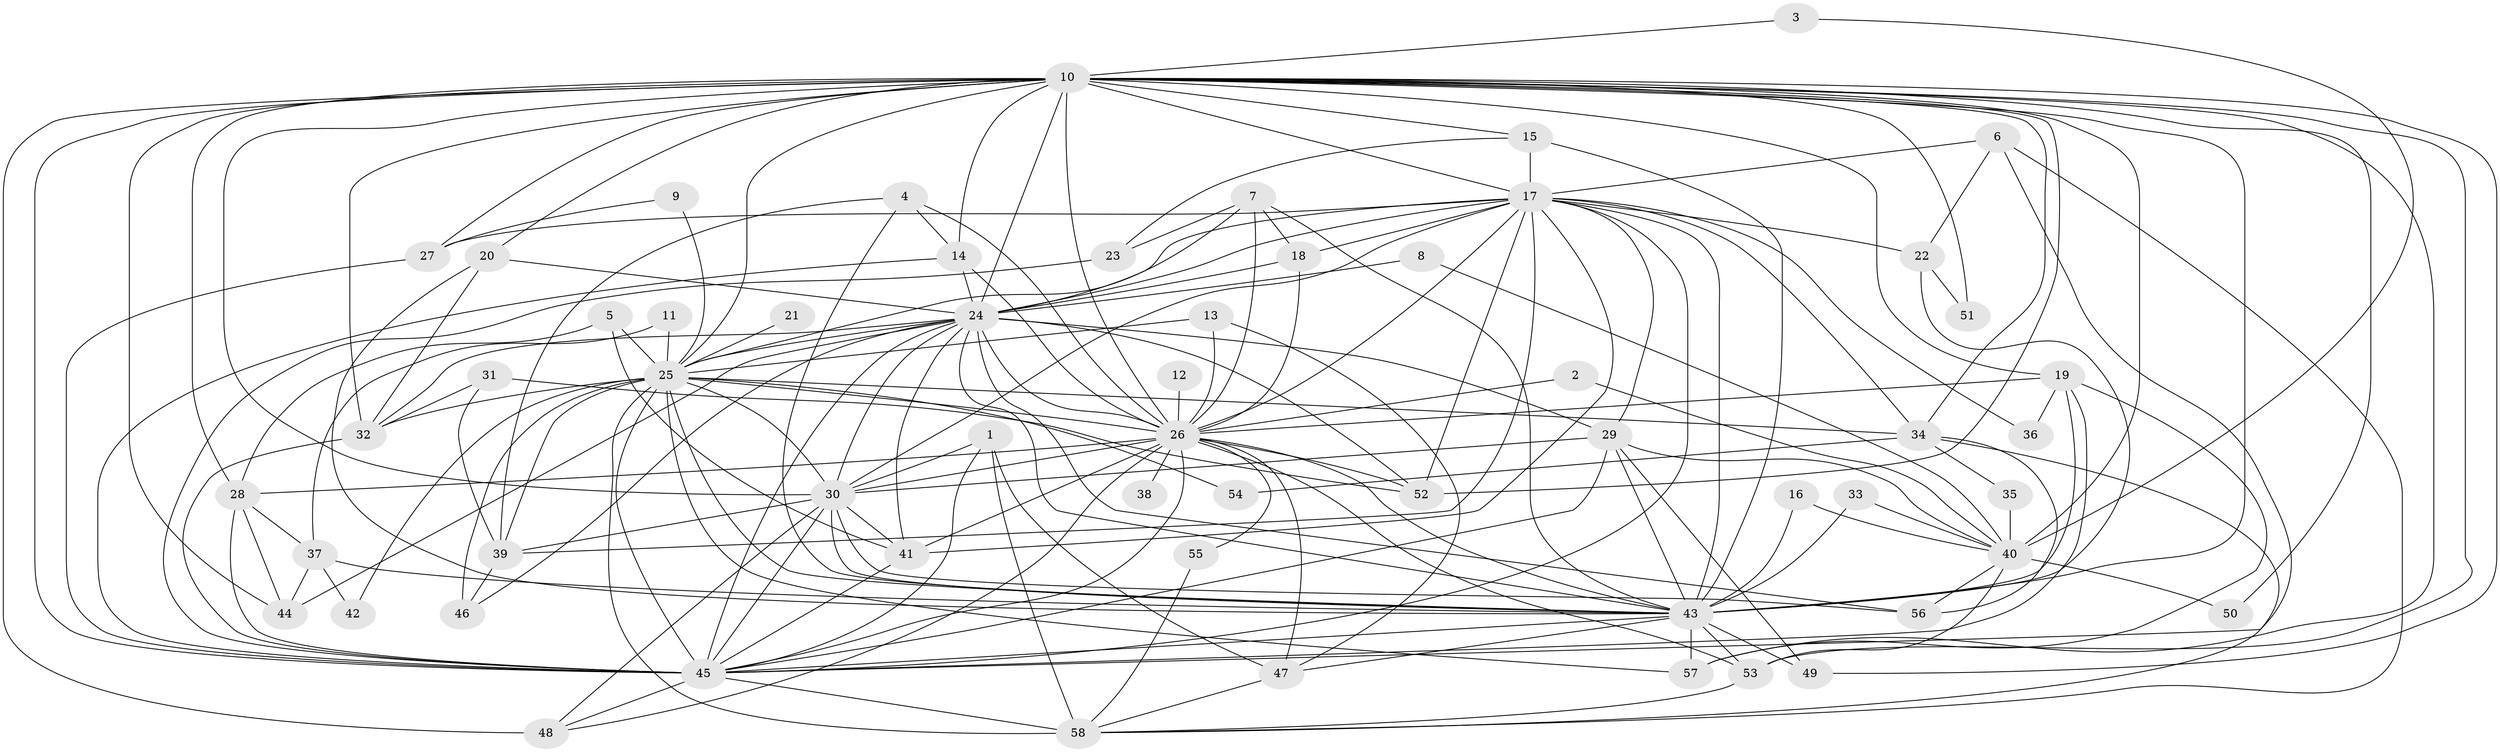 // original degree distribution, {24: 0.006896551724137931, 27: 0.006896551724137931, 14: 0.006896551724137931, 21: 0.006896551724137931, 31: 0.006896551724137931, 30: 0.006896551724137931, 26: 0.006896551724137931, 19: 0.006896551724137931, 23: 0.006896551724137931, 28: 0.006896551724137931, 6: 0.013793103448275862, 3: 0.15172413793103448, 2: 0.5724137931034483, 4: 0.1103448275862069, 5: 0.04827586206896552, 13: 0.006896551724137931, 9: 0.006896551724137931, 7: 0.013793103448275862, 8: 0.006896551724137931}
// Generated by graph-tools (version 1.1) at 2025/36/03/04/25 23:36:30]
// undirected, 58 vertices, 174 edges
graph export_dot {
  node [color=gray90,style=filled];
  1;
  2;
  3;
  4;
  5;
  6;
  7;
  8;
  9;
  10;
  11;
  12;
  13;
  14;
  15;
  16;
  17;
  18;
  19;
  20;
  21;
  22;
  23;
  24;
  25;
  26;
  27;
  28;
  29;
  30;
  31;
  32;
  33;
  34;
  35;
  36;
  37;
  38;
  39;
  40;
  41;
  42;
  43;
  44;
  45;
  46;
  47;
  48;
  49;
  50;
  51;
  52;
  53;
  54;
  55;
  56;
  57;
  58;
  1 -- 30 [weight=1.0];
  1 -- 45 [weight=1.0];
  1 -- 47 [weight=1.0];
  1 -- 58 [weight=1.0];
  2 -- 26 [weight=1.0];
  2 -- 40 [weight=1.0];
  3 -- 10 [weight=1.0];
  3 -- 40 [weight=1.0];
  4 -- 14 [weight=1.0];
  4 -- 26 [weight=1.0];
  4 -- 39 [weight=1.0];
  4 -- 43 [weight=1.0];
  5 -- 25 [weight=1.0];
  5 -- 28 [weight=1.0];
  5 -- 41 [weight=1.0];
  6 -- 17 [weight=1.0];
  6 -- 22 [weight=1.0];
  6 -- 45 [weight=1.0];
  6 -- 58 [weight=1.0];
  7 -- 18 [weight=1.0];
  7 -- 23 [weight=1.0];
  7 -- 24 [weight=1.0];
  7 -- 26 [weight=1.0];
  7 -- 43 [weight=1.0];
  8 -- 24 [weight=1.0];
  8 -- 40 [weight=1.0];
  9 -- 25 [weight=1.0];
  9 -- 27 [weight=1.0];
  10 -- 14 [weight=1.0];
  10 -- 15 [weight=1.0];
  10 -- 17 [weight=3.0];
  10 -- 19 [weight=2.0];
  10 -- 20 [weight=1.0];
  10 -- 24 [weight=5.0];
  10 -- 25 [weight=3.0];
  10 -- 26 [weight=3.0];
  10 -- 27 [weight=1.0];
  10 -- 28 [weight=2.0];
  10 -- 30 [weight=3.0];
  10 -- 32 [weight=1.0];
  10 -- 34 [weight=1.0];
  10 -- 40 [weight=3.0];
  10 -- 43 [weight=4.0];
  10 -- 44 [weight=1.0];
  10 -- 45 [weight=4.0];
  10 -- 48 [weight=2.0];
  10 -- 49 [weight=1.0];
  10 -- 50 [weight=1.0];
  10 -- 51 [weight=1.0];
  10 -- 52 [weight=1.0];
  10 -- 53 [weight=1.0];
  10 -- 57 [weight=2.0];
  11 -- 25 [weight=1.0];
  11 -- 37 [weight=1.0];
  12 -- 26 [weight=1.0];
  13 -- 25 [weight=1.0];
  13 -- 26 [weight=1.0];
  13 -- 47 [weight=1.0];
  14 -- 24 [weight=1.0];
  14 -- 26 [weight=1.0];
  14 -- 45 [weight=1.0];
  15 -- 17 [weight=1.0];
  15 -- 23 [weight=1.0];
  15 -- 43 [weight=2.0];
  16 -- 40 [weight=1.0];
  16 -- 43 [weight=1.0];
  17 -- 18 [weight=1.0];
  17 -- 22 [weight=1.0];
  17 -- 24 [weight=2.0];
  17 -- 25 [weight=1.0];
  17 -- 26 [weight=1.0];
  17 -- 27 [weight=1.0];
  17 -- 29 [weight=1.0];
  17 -- 30 [weight=1.0];
  17 -- 34 [weight=2.0];
  17 -- 36 [weight=1.0];
  17 -- 39 [weight=2.0];
  17 -- 41 [weight=1.0];
  17 -- 43 [weight=2.0];
  17 -- 45 [weight=2.0];
  17 -- 52 [weight=1.0];
  18 -- 24 [weight=1.0];
  18 -- 26 [weight=1.0];
  19 -- 26 [weight=1.0];
  19 -- 36 [weight=1.0];
  19 -- 43 [weight=1.0];
  19 -- 45 [weight=1.0];
  19 -- 57 [weight=1.0];
  20 -- 24 [weight=1.0];
  20 -- 32 [weight=1.0];
  20 -- 43 [weight=1.0];
  21 -- 25 [weight=1.0];
  22 -- 43 [weight=2.0];
  22 -- 51 [weight=1.0];
  23 -- 45 [weight=1.0];
  24 -- 25 [weight=2.0];
  24 -- 26 [weight=1.0];
  24 -- 29 [weight=1.0];
  24 -- 30 [weight=2.0];
  24 -- 32 [weight=1.0];
  24 -- 41 [weight=1.0];
  24 -- 43 [weight=2.0];
  24 -- 44 [weight=1.0];
  24 -- 45 [weight=1.0];
  24 -- 46 [weight=1.0];
  24 -- 52 [weight=1.0];
  24 -- 56 [weight=1.0];
  25 -- 26 [weight=1.0];
  25 -- 30 [weight=1.0];
  25 -- 32 [weight=1.0];
  25 -- 34 [weight=1.0];
  25 -- 39 [weight=1.0];
  25 -- 42 [weight=1.0];
  25 -- 43 [weight=1.0];
  25 -- 45 [weight=2.0];
  25 -- 46 [weight=2.0];
  25 -- 54 [weight=1.0];
  25 -- 57 [weight=1.0];
  25 -- 58 [weight=3.0];
  26 -- 28 [weight=1.0];
  26 -- 30 [weight=3.0];
  26 -- 38 [weight=1.0];
  26 -- 41 [weight=1.0];
  26 -- 43 [weight=2.0];
  26 -- 45 [weight=1.0];
  26 -- 47 [weight=1.0];
  26 -- 48 [weight=1.0];
  26 -- 52 [weight=1.0];
  26 -- 53 [weight=1.0];
  26 -- 55 [weight=1.0];
  27 -- 45 [weight=1.0];
  28 -- 37 [weight=1.0];
  28 -- 44 [weight=1.0];
  28 -- 45 [weight=1.0];
  29 -- 30 [weight=1.0];
  29 -- 40 [weight=1.0];
  29 -- 43 [weight=1.0];
  29 -- 45 [weight=2.0];
  29 -- 49 [weight=1.0];
  30 -- 39 [weight=1.0];
  30 -- 41 [weight=4.0];
  30 -- 43 [weight=1.0];
  30 -- 45 [weight=1.0];
  30 -- 48 [weight=1.0];
  30 -- 56 [weight=1.0];
  31 -- 32 [weight=1.0];
  31 -- 39 [weight=2.0];
  31 -- 52 [weight=1.0];
  32 -- 45 [weight=1.0];
  33 -- 40 [weight=1.0];
  33 -- 43 [weight=1.0];
  34 -- 35 [weight=1.0];
  34 -- 54 [weight=1.0];
  34 -- 56 [weight=1.0];
  34 -- 58 [weight=1.0];
  35 -- 40 [weight=1.0];
  37 -- 42 [weight=1.0];
  37 -- 43 [weight=3.0];
  37 -- 44 [weight=1.0];
  39 -- 46 [weight=1.0];
  40 -- 50 [weight=1.0];
  40 -- 53 [weight=1.0];
  40 -- 56 [weight=1.0];
  41 -- 45 [weight=1.0];
  43 -- 45 [weight=1.0];
  43 -- 47 [weight=1.0];
  43 -- 49 [weight=1.0];
  43 -- 53 [weight=1.0];
  43 -- 57 [weight=1.0];
  45 -- 48 [weight=1.0];
  45 -- 58 [weight=1.0];
  47 -- 58 [weight=1.0];
  53 -- 58 [weight=1.0];
  55 -- 58 [weight=1.0];
}
